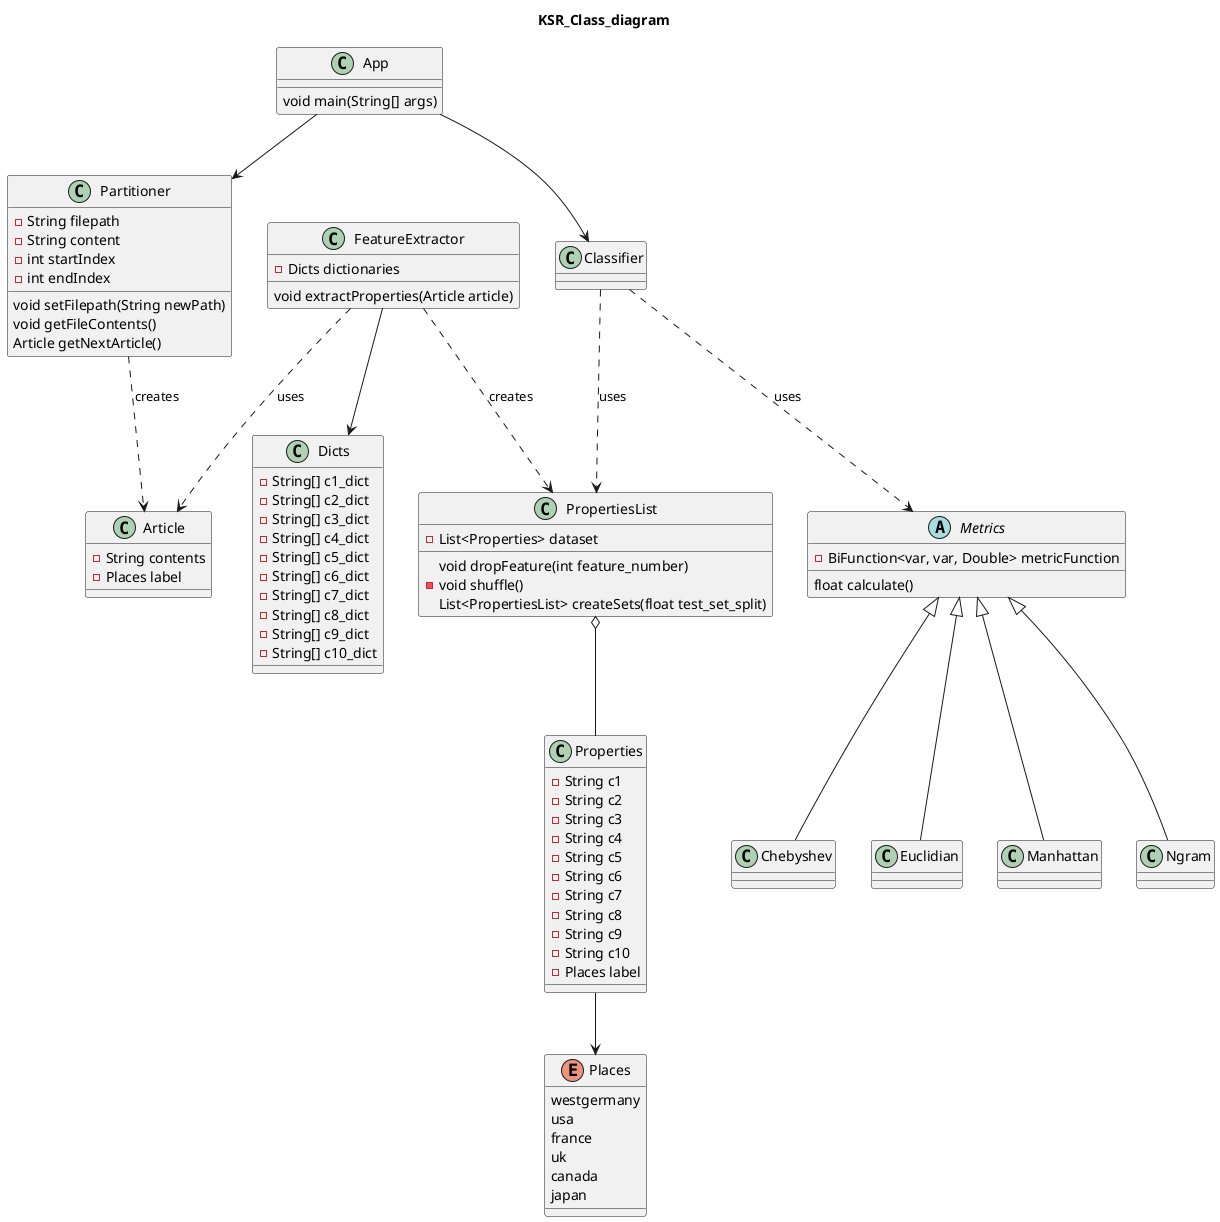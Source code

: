 @startuml
title KSR_Class_diagram
class Partitioner{
    - String filepath
    - String content
    - int startIndex
    - int endIndex
    void setFilepath(String newPath)
    void getFileContents()
    Article getNextArticle()
}

class Article{
    - String contents
    - Places label
}

enum Places{
    westgermany
    usa
    france
    uk
    canada
    japan
}

class Dicts{
    - String[] c1_dict
    - String[] c2_dict
    - String[] c3_dict
    - String[] c4_dict
    - String[] c5_dict
    - String[] c6_dict
    - String[] c7_dict
    - String[] c8_dict
    - String[] c9_dict
    - String[] c10_dict
}

class Properties{
    - String c1
    - String c2
    - String c3
    - String c4
    - String c5
    - String c6
    - String c7
    - String c8
    - String c9
    - String c10
    - Places label
}


class FeatureExtractor{
    - Dicts dictionaries
    void extractProperties(Article article)
}

class Classifier{

}

class App{
    void main(String[] args)
}

class PropertiesList{
    - List<Properties> dataset
    void dropFeature(int feature_number)
    - void shuffle()
    List<PropertiesList> createSets(float test_set_split)
}


abstract Metrics{
    - BiFunction<var, var, Double> metricFunction
    float calculate()
}

class Chebyshev{

}

class Euclidian{

}

class Manhattan{

}

class Ngram{
    
}

Metrics<|--Ngram
Metrics<|--Manhattan
Metrics<|--Chebyshev
Metrics<|--Euclidian

App --> Partitioner
App --> Classifier
PropertiesList o-- Properties
Properties --> Places
FeatureExtractor --> Dicts
FeatureExtractor ..> PropertiesList : creates
Partitioner ..> Article : creates
FeatureExtractor ..> Article : uses
Classifier ..> Metrics : uses
Classifier ..> PropertiesList : uses